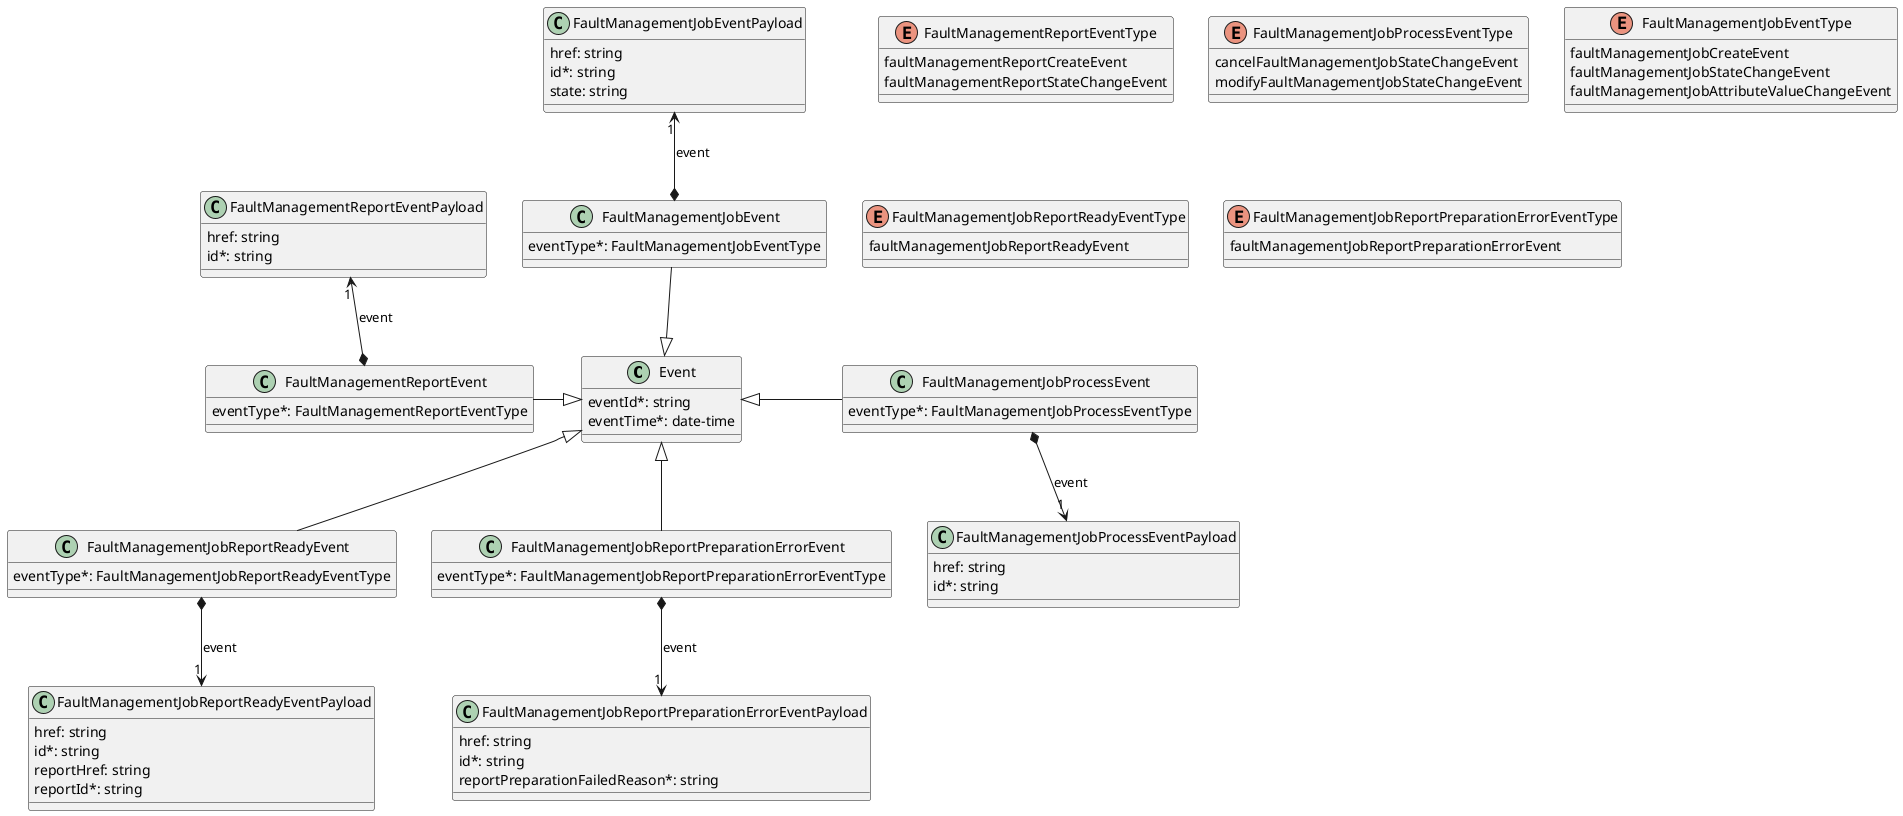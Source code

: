 @startuml faultManagementNotificationModel

class Event {
    eventId*: string
    eventTime*: date-time
}

class FaultManagementJobEvent {
    eventType*: FaultManagementJobEventType
}
Event <|-u- FaultManagementJobEvent

FaultManagementJobEvent *-u->"1" FaultManagementJobEventPayload : event

class FaultManagementJobEventPayload {
    href: string
    id*: string
    state: string
}

class FaultManagementJobReportReadyEvent {
    eventType*: FaultManagementJobReportReadyEventType
}
Event <|-- FaultManagementJobReportReadyEvent

FaultManagementJobReportReadyEvent *-->"1" FaultManagementJobReportReadyEventPayload : event

class FaultManagementJobReportReadyEventPayload {
    href: string
    id*: string
    reportHref: string
    reportId*: string
}


class FaultManagementJobReportPreparationErrorEvent {
    eventType*: FaultManagementJobReportPreparationErrorEventType
}
Event <|-- FaultManagementJobReportPreparationErrorEvent

FaultManagementJobReportPreparationErrorEvent *-->"1" FaultManagementJobReportPreparationErrorEventPayload : event

class FaultManagementJobReportPreparationErrorEventPayload {
    href: string
    id*: string
    reportPreparationFailedReason*: string
}

class FaultManagementJobProcessEvent {
    eventType*: FaultManagementJobProcessEventType
}
Event <|-r- FaultManagementJobProcessEvent

FaultManagementJobProcessEvent *-d->"1" FaultManagementJobProcessEventPayload : event

class FaultManagementJobProcessEventPayload {
    href: string
    id*: string
}

class FaultManagementReportEvent {
    eventType*: FaultManagementReportEventType
}
Event <|-l- FaultManagementReportEvent

FaultManagementReportEvent *-u->"1" FaultManagementReportEventPayload : event

class FaultManagementReportEventPayload {
    href: string
    id*: string
}

enum FaultManagementReportEventType {
    faultManagementReportCreateEvent
    faultManagementReportStateChangeEvent
}

enum FaultManagementJobProcessEventType {
    cancelFaultManagementJobStateChangeEvent
    modifyFaultManagementJobStateChangeEvent
}

enum FaultManagementJobEventType {
    faultManagementJobCreateEvent
    faultManagementJobStateChangeEvent
    faultManagementJobAttributeValueChangeEvent
}

enum FaultManagementJobReportReadyEventType {
    faultManagementJobReportReadyEvent
}

enum FaultManagementJobReportPreparationErrorEventType {
    faultManagementJobReportPreparationErrorEvent
}

@enduml